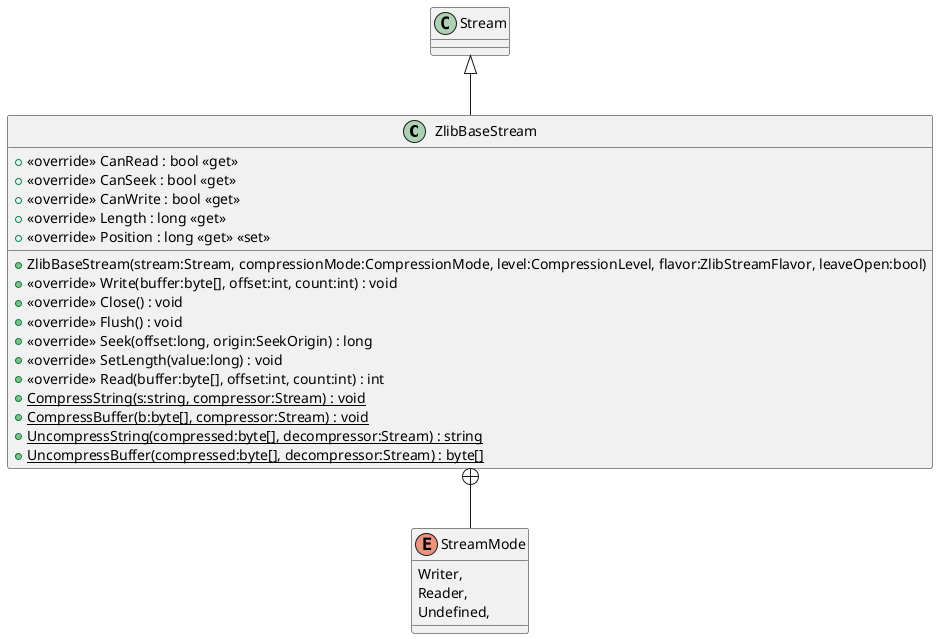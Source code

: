 @startuml
class ZlibBaseStream {
    + <<override>> CanRead : bool <<get>>
    + <<override>> CanSeek : bool <<get>>
    + <<override>> CanWrite : bool <<get>>
    + <<override>> Length : long <<get>>
    + <<override>> Position : long <<get>> <<set>>
    + ZlibBaseStream(stream:Stream, compressionMode:CompressionMode, level:CompressionLevel, flavor:ZlibStreamFlavor, leaveOpen:bool)
    + <<override>> Write(buffer:byte[], offset:int, count:int) : void
    + <<override>> Close() : void
    + <<override>> Flush() : void
    + <<override>> Seek(offset:long, origin:SeekOrigin) : long
    + <<override>> SetLength(value:long) : void
    + <<override>> Read(buffer:byte[], offset:int, count:int) : int
    + {static} CompressString(s:string, compressor:Stream) : void
    + {static} CompressBuffer(b:byte[], compressor:Stream) : void
    + {static} UncompressString(compressed:byte[], decompressor:Stream) : string
    + {static} UncompressBuffer(compressed:byte[], decompressor:Stream) : byte[]
}
enum StreamMode {
    Writer,
    Reader,
    Undefined,
}
Stream <|-- ZlibBaseStream
ZlibBaseStream +-- StreamMode
@enduml
